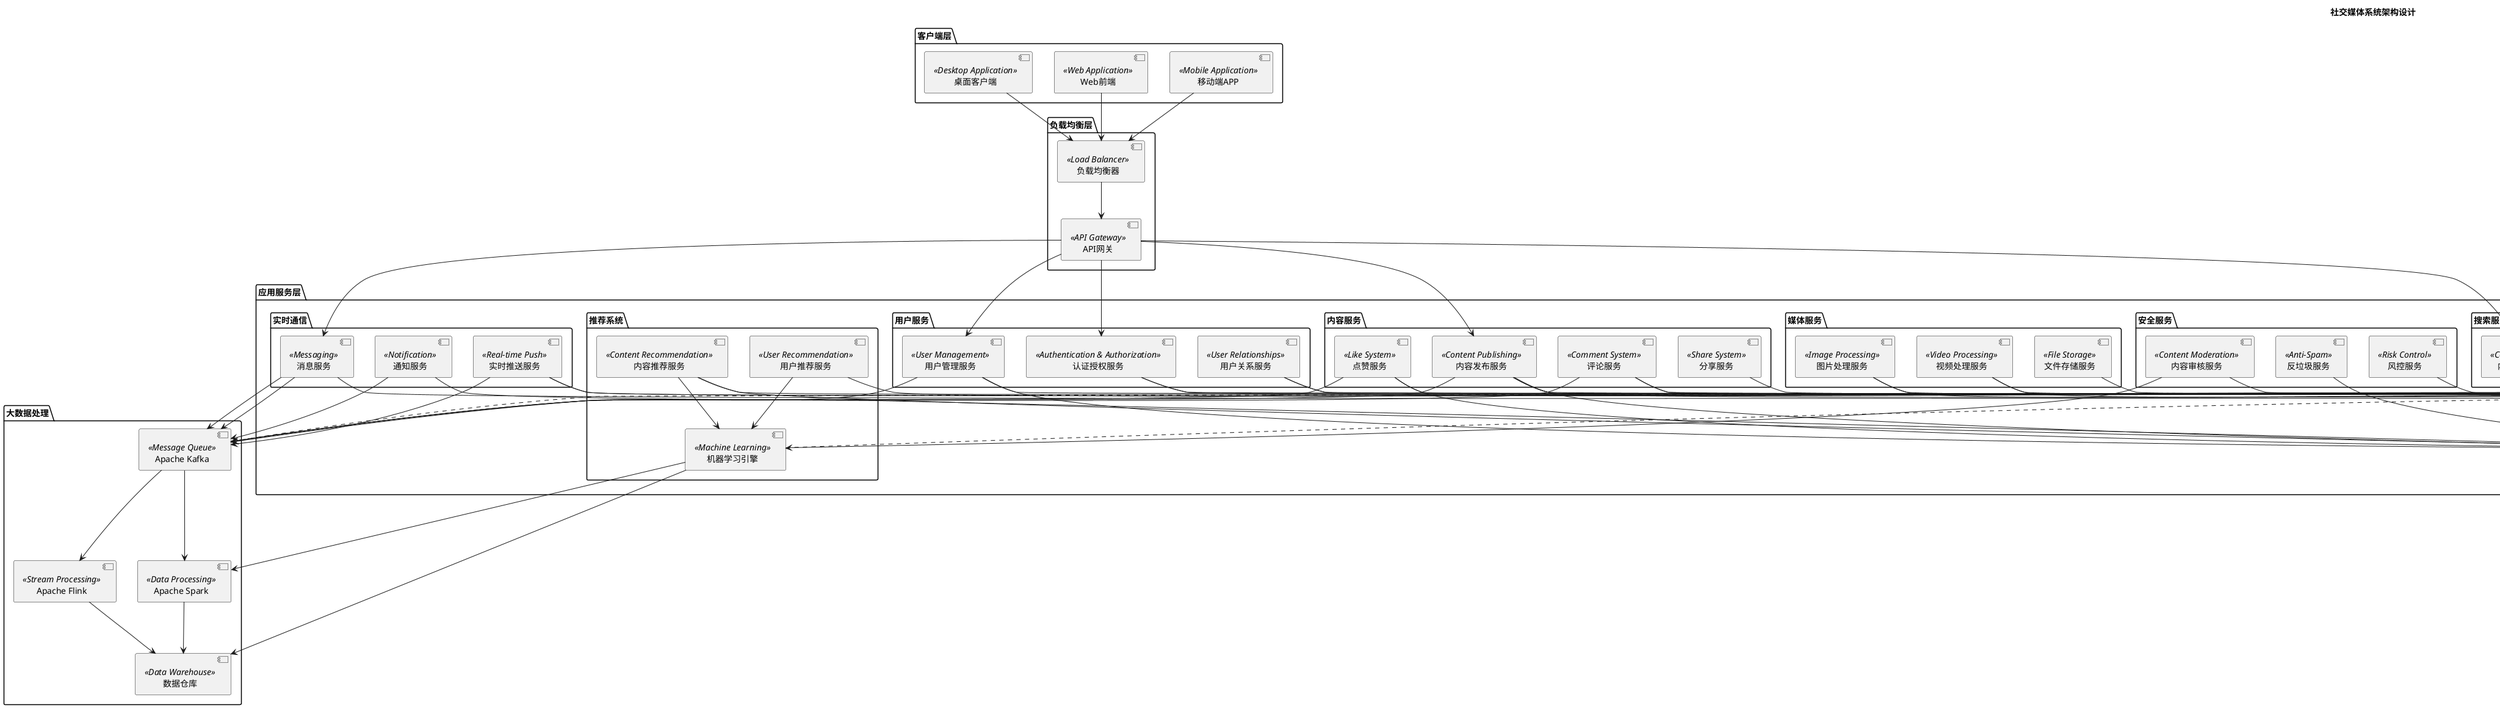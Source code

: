 @startuml
!define RECTANGLE class

title 社交媒体系统架构设计

' 定义颜色主题
!define PRIMARY_COLOR #2E86AB
!define SECONDARY_COLOR #A23B72
!define ACCENT_COLOR #F18F01
!define NEUTRAL_COLOR #C73E1D

package "客户端层" {
    [移动端APP] as MobileApp <<Mobile Application>>
    [Web前端] as WebApp <<Web Application>>
    [桌面客户端] as DesktopApp <<Desktop Application>>
}

package "负载均衡层" {
    [负载均衡器] as LoadBalancer <<Load Balancer>>
    [API网关] as APIGateway <<API Gateway>>
}

package "应用服务层" {
    package "用户服务" {
        [用户管理服务] as UserService <<User Management>>
        [认证授权服务] as AuthService <<Authentication & Authorization>>
        [用户关系服务] as RelationshipService <<User Relationships>>
    }
    
    package "内容服务" {
        [内容发布服务] as PostService <<Content Publishing>>
        [评论服务] as CommentService <<Comment System>>
        [点赞服务] as LikeService <<Like System>>
        [分享服务] as ShareService <<Share System>>
    }
    
    package "推荐系统" {
        [内容推荐服务] as RecommendationService <<Content Recommendation>>
        [用户推荐服务] as UserRecommendationService <<User Recommendation>>
        [机器学习引擎] as MLEngine <<Machine Learning>>
    }
    
    package "实时通信" {
        [消息服务] as MessageService <<Messaging>>
        [通知服务] as NotificationService <<Notification>>
        [实时推送服务] as PushService <<Real-time Push>>
    }
    
    package "媒体服务" {
        [图片处理服务] as ImageService <<Image Processing>>
        [视频处理服务] as VideoService <<Video Processing>>
        [文件存储服务] as FileStorageService <<File Storage>>
    }
    
    package "搜索服务" {
        [内容搜索服务] as SearchService <<Content Search>>
        [用户搜索服务] as UserSearchService <<User Search>>
    }
    
    package "安全服务" {
        [内容审核服务] as ModerationService <<Content Moderation>>
        [反垃圾服务] as AntiSpamService <<Anti-Spam>>
        [风控服务] as RiskControlService <<Risk Control>>
    }
}

package "缓存层" {
    [Redis集群] as RedisCluster <<Redis Cluster>>
    [Memcached] as Memcached <<Memory Cache>>
    [CDN] as CDN <<Content Delivery Network>>
}

package "数据存储层" {
    package "关系型数据库" {
        [用户数据库] as UserDB <<MySQL/PostgreSQL>>
        [内容数据库] as ContentDB <<MySQL/PostgreSQL>>
        [关系数据库] as RelationshipDB <<MySQL/PostgreSQL>>
    }
    
    package "NoSQL数据库" {
        [MongoDB集群] as MongoDB <<Document Store>>
        [Cassandra集群] as Cassandra <<Wide Column Store>>
        [Neo4j] as Neo4j <<Graph Database>>
    }
    
    package "时序数据库" {
        [InfluxDB] as InfluxDB <<Time Series DB>>
    }
    
    package "搜索引擎" {
        [Elasticsearch集群] as Elasticsearch <<Search Engine>>
    }
    
    package "对象存储" {
        [AWS S3/阿里云OSS] as ObjectStorage <<Object Storage>>
    }
}

package "大数据处理" {
    [Apache Kafka] as Kafka <<Message Queue>>
    [Apache Spark] as Spark <<Data Processing>>
    [Apache Flink] as Flink <<Stream Processing>>
    [数据仓库] as DataWarehouse <<Data Warehouse>>
}

package "监控与运维" {
    [监控系统] as MonitoringSystem <<Monitoring>>
    [日志系统] as LoggingSystem <<Logging>>
    [告警系统] as AlertingSystem <<Alerting>>
}

package "外部服务" {
    [短信服务] as SMSService <<SMS Gateway>>
    [邮件服务] as EmailService <<Email Service>>
    [第三方登录] as ThirdPartyAuth <<OAuth Providers>>
    [支付服务] as PaymentService <<Payment Gateway>>
}

' 客户端到负载均衡
MobileApp --> LoadBalancer
WebApp --> LoadBalancer
DesktopApp --> LoadBalancer

' 负载均衡到API网关
LoadBalancer --> APIGateway

' API网关到各个服务
APIGateway --> UserService
APIGateway --> AuthService
APIGateway --> PostService
APIGateway --> MessageService
APIGateway --> SearchService

' 用户服务相关连接
UserService --> UserDB
UserService --> RedisCluster
AuthService --> UserDB
AuthService --> ThirdPartyAuth
RelationshipService --> RelationshipDB
RelationshipService --> Neo4j

' 内容服务相关连接
PostService --> ContentDB
PostService --> MongoDB
PostService --> RedisCluster
CommentService --> ContentDB
CommentService --> MongoDB
LikeService --> RedisCluster
LikeService --> Cassandra
ShareService --> ContentDB

' 推荐系统连接
RecommendationService --> MLEngine
RecommendationService --> RedisCluster
RecommendationService --> Cassandra
UserRecommendationService --> Neo4j
UserRecommendationService --> MLEngine
MLEngine --> DataWarehouse
MLEngine --> Spark

' 实时通信连接
MessageService --> MongoDB
MessageService --> Kafka
NotificationService --> RedisCluster
NotificationService --> Kafka
PushService --> Kafka
PushService --> SMSService
PushService --> EmailService

' 媒体服务连接
ImageService --> ObjectStorage
VideoService --> ObjectStorage
FileStorageService --> ObjectStorage
ImageService --> CDN
VideoService --> CDN

' 搜索服务连接
SearchService --> Elasticsearch
UserSearchService --> Elasticsearch

' 安全服务连接
ModerationService --> MLEngine
ModerationService --> MongoDB
AntiSpamService --> RedisCluster
RiskControlService --> InfluxDB

' 大数据处理连接
Kafka --> Flink
Kafka --> Spark
Flink --> DataWarehouse
Spark --> DataWarehouse

' 缓存连接
RedisCluster --> UserDB
RedisCluster --> ContentDB
CDN --> ObjectStorage

' 监控连接
MonitoringSystem --> InfluxDB
LoggingSystem --> Elasticsearch
AlertingSystem --> MonitoringSystem

' 数据流连接
UserService --> Kafka
PostService --> Kafka
CommentService --> Kafka
LikeService --> Kafka
MessageService --> Kafka

note right of MLEngine
    机器学习引擎负责：
    - 协同过滤推荐
    - 内容基础推荐
    - 深度学习推荐
    - 用户行为分析
    - 内容质量评估
end note

note right of Kafka
    消息队列处理：
    - 用户行为事件
    - 内容更新事件
    - 通知消息
    - 数据同步
    - 异步任务处理
end note

note bottom of RedisCluster
    缓存策略：
    - 用户会话信息
    - 热点内容缓存
    - 计数器（点赞、评论数）
    - 排行榜数据
    - 实时推荐结果
end note

@enduml 